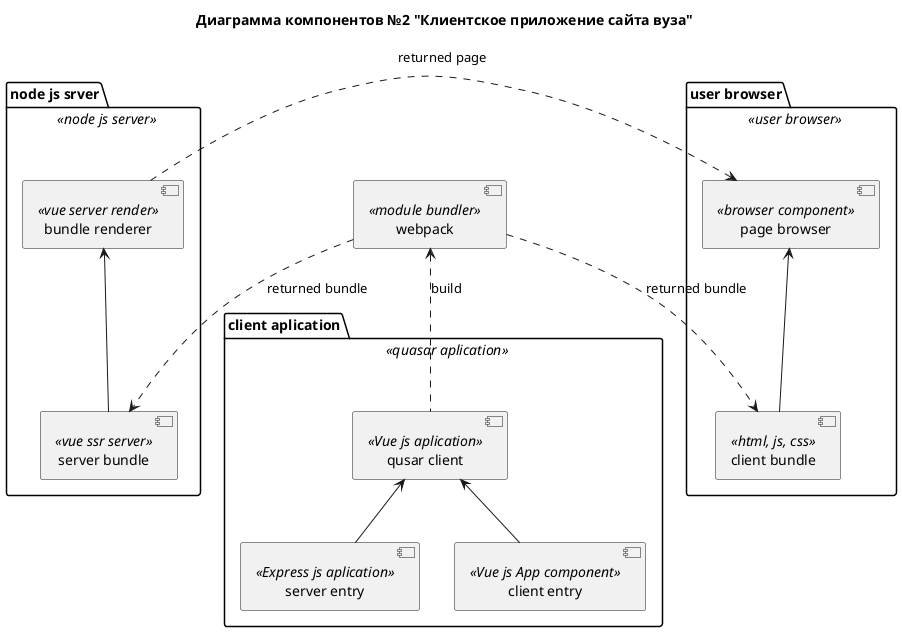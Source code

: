 @startuml spa_client_site_university

title Диаграмма компонентов №2 "Клиентское приложение сайта вуза"


'Сборщик js модулей
[webpack] <<module bundler>>


' Клиентское приложение
package "client aplication" as source <<quasar aplication>> {
    ' Объявление компонентов
    [qusar client] <<Vue js aplication>>
    [server entry] <<Express js aplication>>
    [client entry] <<Vue js App component>>
    ' Объявление отношений
    [qusar client] <-- [server entry]
    [qusar client] <-- [client entry]
}


' Node js сервер
package "node js srver" as node_js_server <<node js server>> {
    ' Объявление компонентов
    [server bundle] <<vue ssr server>>
    [bundle renderer] <<vue server render>>
    ' Объявление отношений
    [bundle renderer] <-- [server bundle]
}


' Браузер пользователя
package "user browser" as user_browser <<user browser>> {
    ' Объявление компонентов
    [client bundle] <<html, js, css>>
    [page browser] <<browser component>>
    ' Объявление отношений
    [page browser] <-- [client bundle]
}


' Объявление отношений компонентов подсистем

' Сборка исходного кода клиентского приложения
[webpack] <.. [qusar client] : build
' Возвращение скомпилированых исходников
[webpack] ..> [server bundle] : returned bundle
[webpack] ..> [client bundle] : returned bundle
' Серверный рендеринг
[bundle renderer] .right.> [page browser] : returned page

@enduml